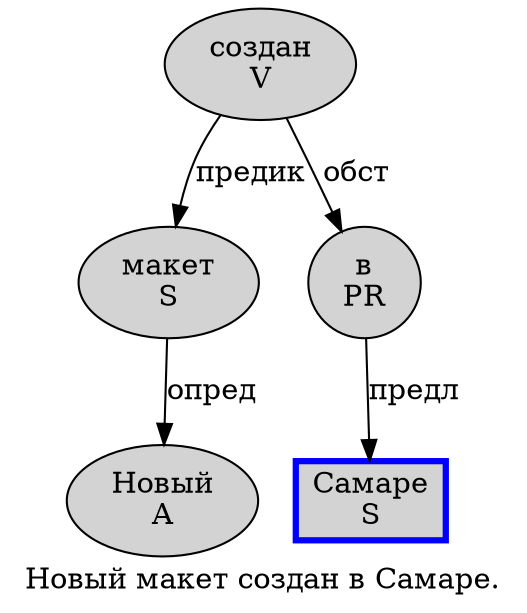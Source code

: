 digraph SENTENCE_689 {
	graph [label="Новый макет создан в Самаре."]
	node [style=filled]
		0 [label="Новый
A" color="" fillcolor=lightgray penwidth=1 shape=ellipse]
		1 [label="макет
S" color="" fillcolor=lightgray penwidth=1 shape=ellipse]
		2 [label="создан
V" color="" fillcolor=lightgray penwidth=1 shape=ellipse]
		3 [label="в
PR" color="" fillcolor=lightgray penwidth=1 shape=ellipse]
		4 [label="Самаре
S" color=blue fillcolor=lightgray penwidth=3 shape=box]
			3 -> 4 [label="предл"]
			2 -> 1 [label="предик"]
			2 -> 3 [label="обст"]
			1 -> 0 [label="опред"]
}